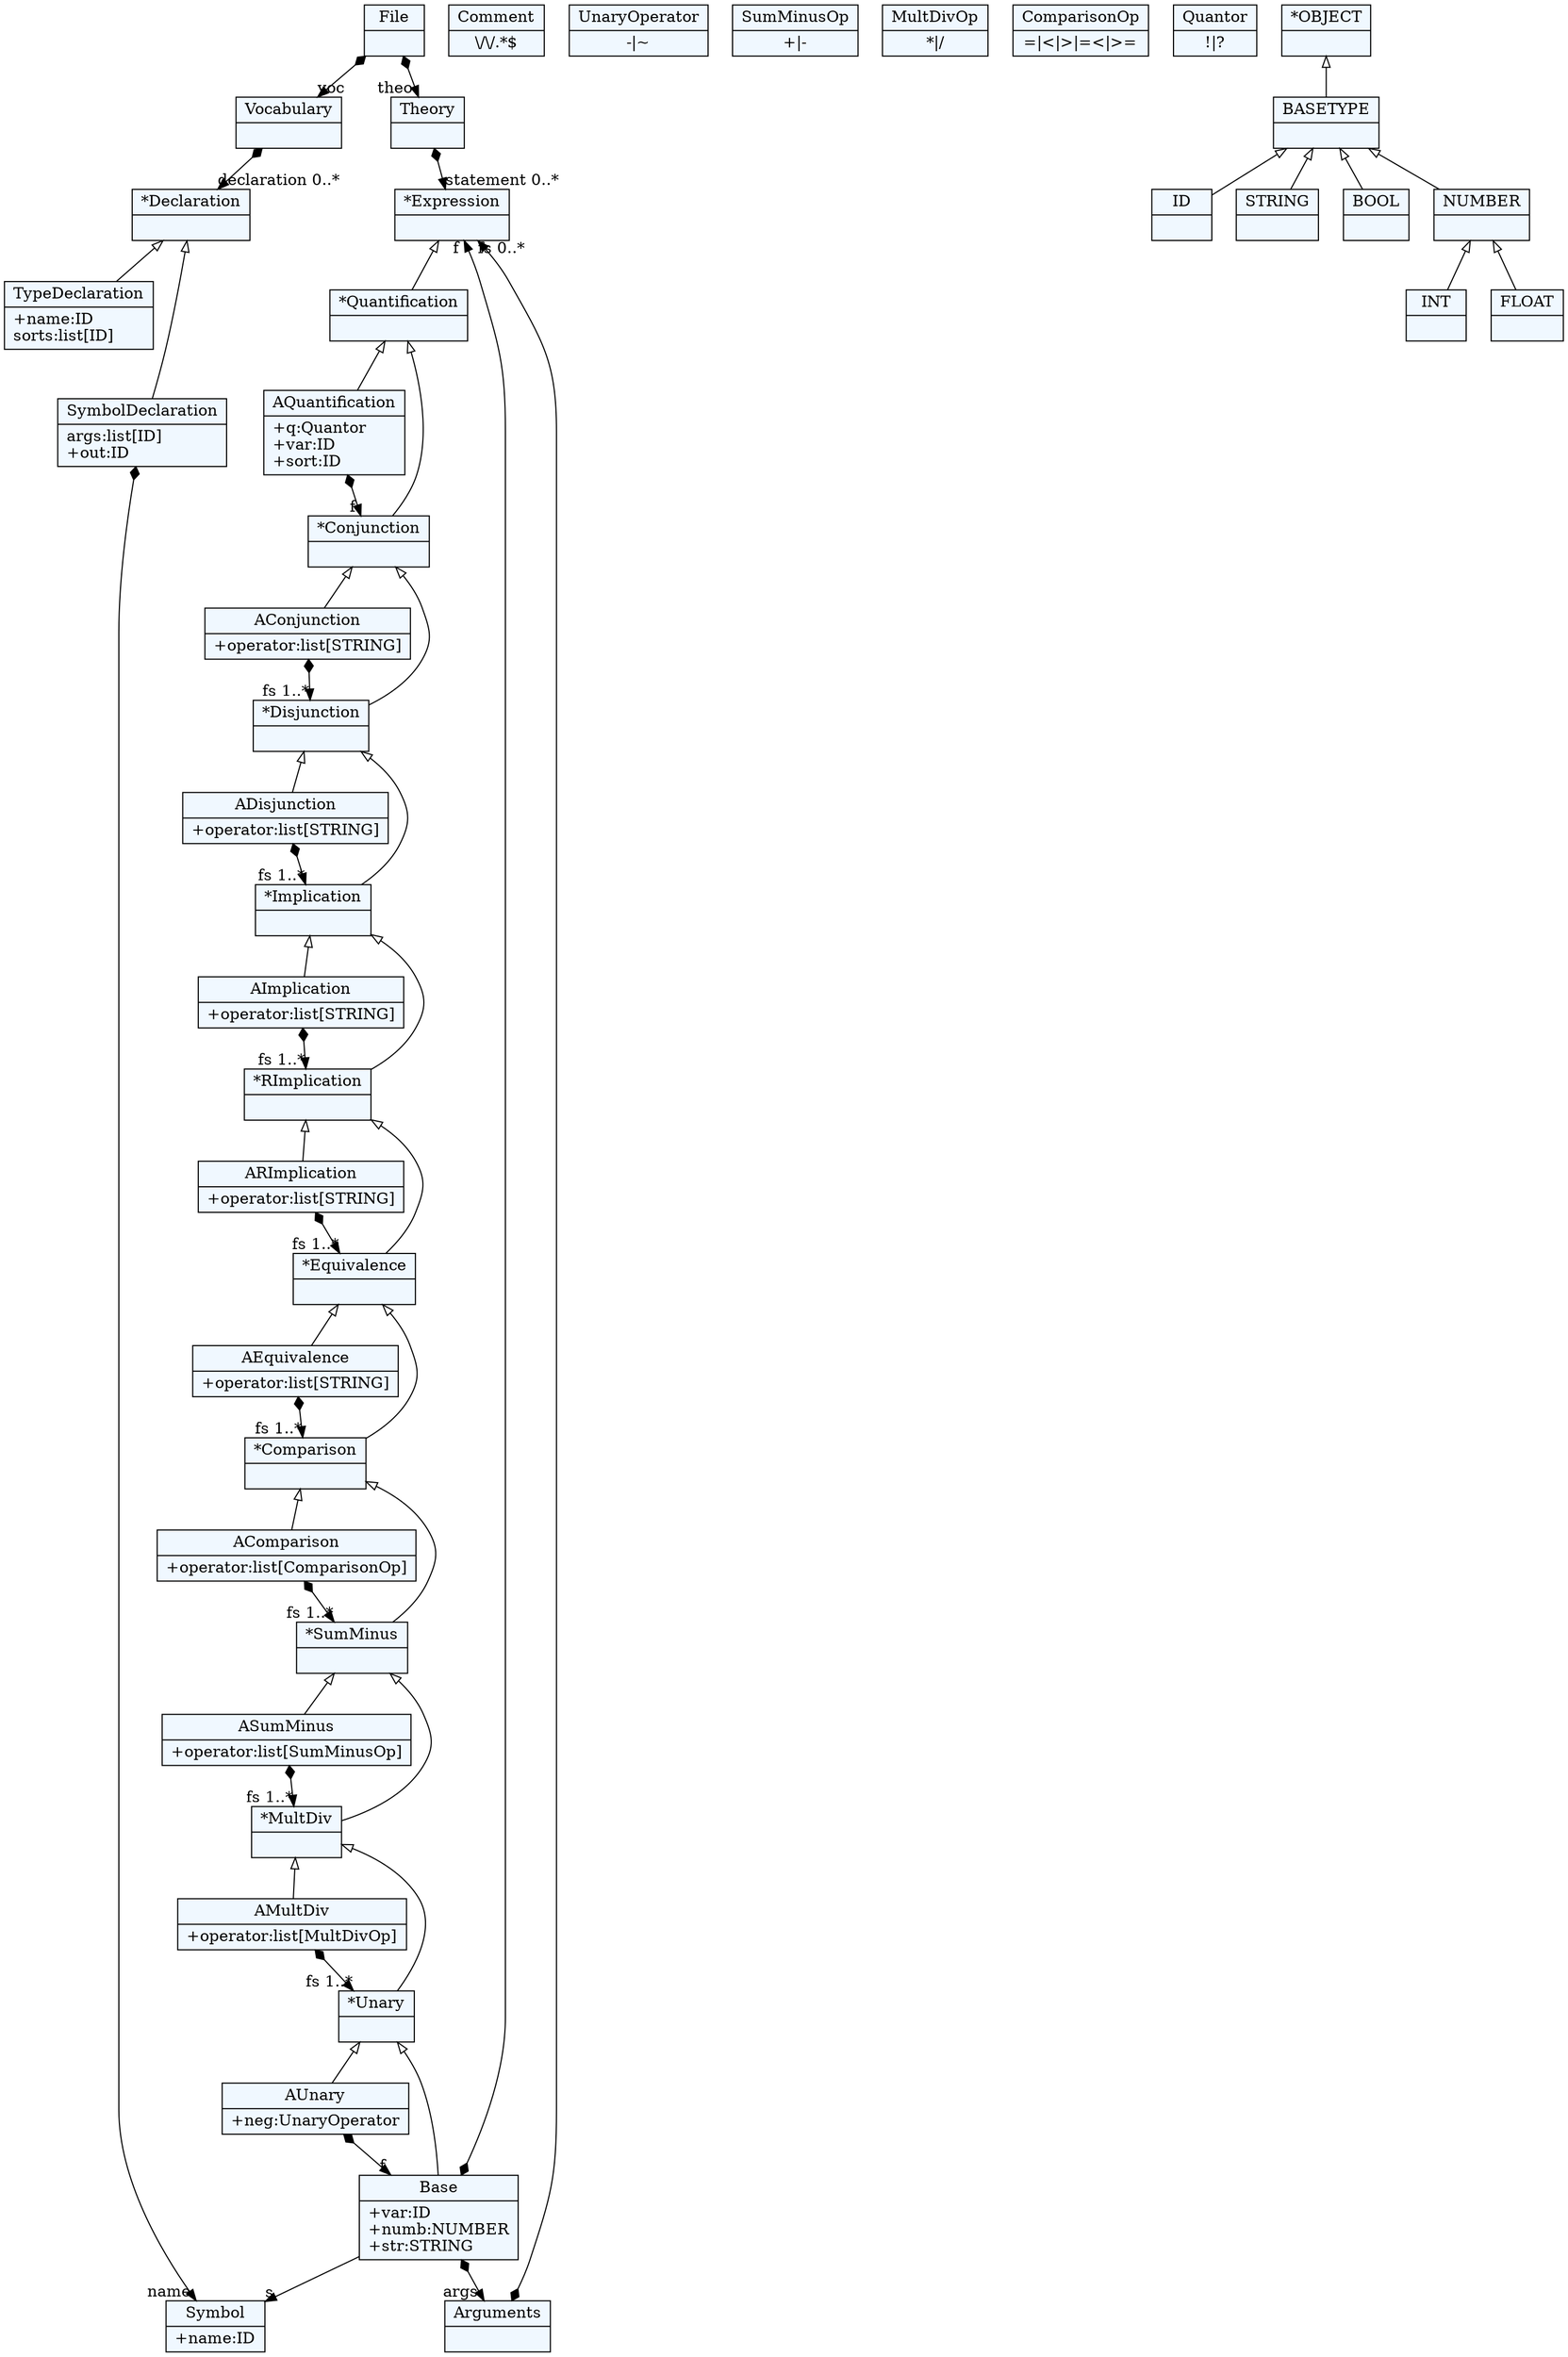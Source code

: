 
    digraph xtext {
    fontname = "Bitstream Vera Sans"
    fontsize = 8
    node[
        shape=record,
        style=filled,
        fillcolor=aliceblue
    ]
    nodesep = 0.3
    edge[dir=black,arrowtail=empty]


27704200 -> 27688184[arrowtail=diamond, dir=both, headlabel="voc "]
27704200 -> 27920712[arrowtail=diamond, dir=both, headlabel="theo "]
27704200[ label="{File|}"]

27688184 -> 28062424[arrowtail=diamond, dir=both, headlabel="declaration 0..*"]
27688184[ label="{Vocabulary|}"]

27920712 -> 25639736[arrowtail=diamond, dir=both, headlabel="statement 0..*"]
27920712[ label="{Theory|}"]

25634792[ label="{Comment|\\/\\/.*$}"]

25639736[ label="{*Expression|}"]
25639736 -> 27963624 [dir=back]

27963624[ label="{*Quantification|}"]
27963624 -> 28018328 [dir=back]
27963624 -> 27968568 [dir=back]

27968568[ label="{*Conjunction|}"]
27968568 -> 27966568 [dir=back]
27968568 -> 27973512 [dir=back]

27973512[ label="{*Disjunction|}"]
27973512 -> 25632792 [dir=back]
27973512 -> 27978456 [dir=back]

27978456[ label="{*Implication|}"]
27978456 -> 27709736 [dir=back]
27978456 -> 27983992 [dir=back]

27983992[ label="{*RImplication|}"]
27983992 -> 27988648 [dir=back]
27983992 -> 27990648 [dir=back]

27990648[ label="{*Equivalence|}"]
27990648 -> 28005256 [dir=back]
27990648 -> 27996184 [dir=back]

27996184[ label="{*Comparison|}"]
27996184 -> 27971512 [dir=back]
27996184 -> 28001720 [dir=back]

28001720[ label="{*SumMinus|}"]
28001720 -> 28028520 [dir=back]
28001720 -> 28007256 [dir=back]

28007256[ label="{*MultDiv|}"]
28007256 -> 28033464 [dir=back]
28007256 -> 28012792 [dir=back]

28012792[ label="{*Unary|}"]
28012792 -> 28039000 [dir=back]
28012792 -> 28044536 [dir=back]

28018328 -> 27968568[arrowtail=diamond, dir=both, headlabel="f "]
28018328[ label="{AQuantification|+q:Quantor\l+var:ID\l+sort:ID\l}"]

27966568 -> 27973512[arrowtail=diamond, dir=both, headlabel="fs 1..*"]
27966568[ label="{AConjunction|+operator:list[STRING]\l}"]

25632792 -> 27978456[arrowtail=diamond, dir=both, headlabel="fs 1..*"]
25632792[ label="{ADisjunction|+operator:list[STRING]\l}"]

27709736 -> 27983992[arrowtail=diamond, dir=both, headlabel="fs 1..*"]
27709736[ label="{AImplication|+operator:list[STRING]\l}"]

27988648 -> 27990648[arrowtail=diamond, dir=both, headlabel="fs 1..*"]
27988648[ label="{ARImplication|+operator:list[STRING]\l}"]

28005256 -> 27996184[arrowtail=diamond, dir=both, headlabel="fs 1..*"]
28005256[ label="{AEquivalence|+operator:list[STRING]\l}"]

27971512 -> 28001720[arrowtail=diamond, dir=both, headlabel="fs 1..*"]
27971512[ label="{AComparison|+operator:list[ComparisonOp]\l}"]

28028520 -> 28007256[arrowtail=diamond, dir=both, headlabel="fs 1..*"]
28028520[ label="{ASumMinus|+operator:list[SumMinusOp]\l}"]

28033464 -> 28012792[arrowtail=diamond, dir=both, headlabel="fs 1..*"]
28033464[ label="{AMultDiv|+operator:list[MultDivOp]\l}"]

28039000 -> 28044536[arrowtail=diamond, dir=both, headlabel="f "]
28039000[ label="{AUnary|+neg:UnaryOperator\l}"]

28044536 -> 28079032[headlabel="s "]
28044536 -> 28050072[arrowtail=diamond, dir=both, headlabel="args "]
28044536 -> 25639736[arrowtail=diamond, dir=both, headlabel="f "]
28044536[ label="{Base|+var:ID\l+numb:NUMBER\l+str:STRING\l}"]

28050072 -> 25639736[arrowtail=diamond, dir=both, headlabel="fs 0..*"]
28050072[ label="{Arguments|}"]

27999720[ label="{UnaryOperator|-\|~}"]

25637736[ label="{SumMinusOp|+\|-}"]

28037000[ label="{MultDivOp|*\|/}"]

28049128[ label="{ComparisonOp|=\|\<\|\>\|=\<\|\>=}"]

28056888[ label="{Quantor|!\|\?}"]

28062424[ label="{*Declaration|}"]
28062424 -> 28067960 [dir=back]
28062424 -> 28073496 [dir=back]

28067960[ label="{TypeDeclaration|+name:ID\lsorts:list[ID]\l}"]

28073496 -> 28079032[arrowtail=diamond, dir=both, headlabel="name "]
28073496[ label="{SymbolDeclaration|args:list[ID]\l+out:ID\l}"]

28079032[ label="{Symbol|+name:ID\l}"]

27680872[ label="{ID|}"]

27690184[ label="{STRING|}"]

27695128[ label="{BOOL|}"]

27700664[ label="{INT|}"]

27706200[ label="{FLOAT|}"]

27711736[ label="{NUMBER|}"]
27711736 -> 27706200 [dir=back]
27711736 -> 27700664 [dir=back]

27717272[ label="{BASETYPE|}"]
27717272 -> 27711736 [dir=back]
27717272 -> 27695128 [dir=back]
27717272 -> 27680872 [dir=back]
27717272 -> 27690184 [dir=back]

27723400[ label="{*OBJECT|}"]
27723400 -> 27717272 [dir=back]


}
